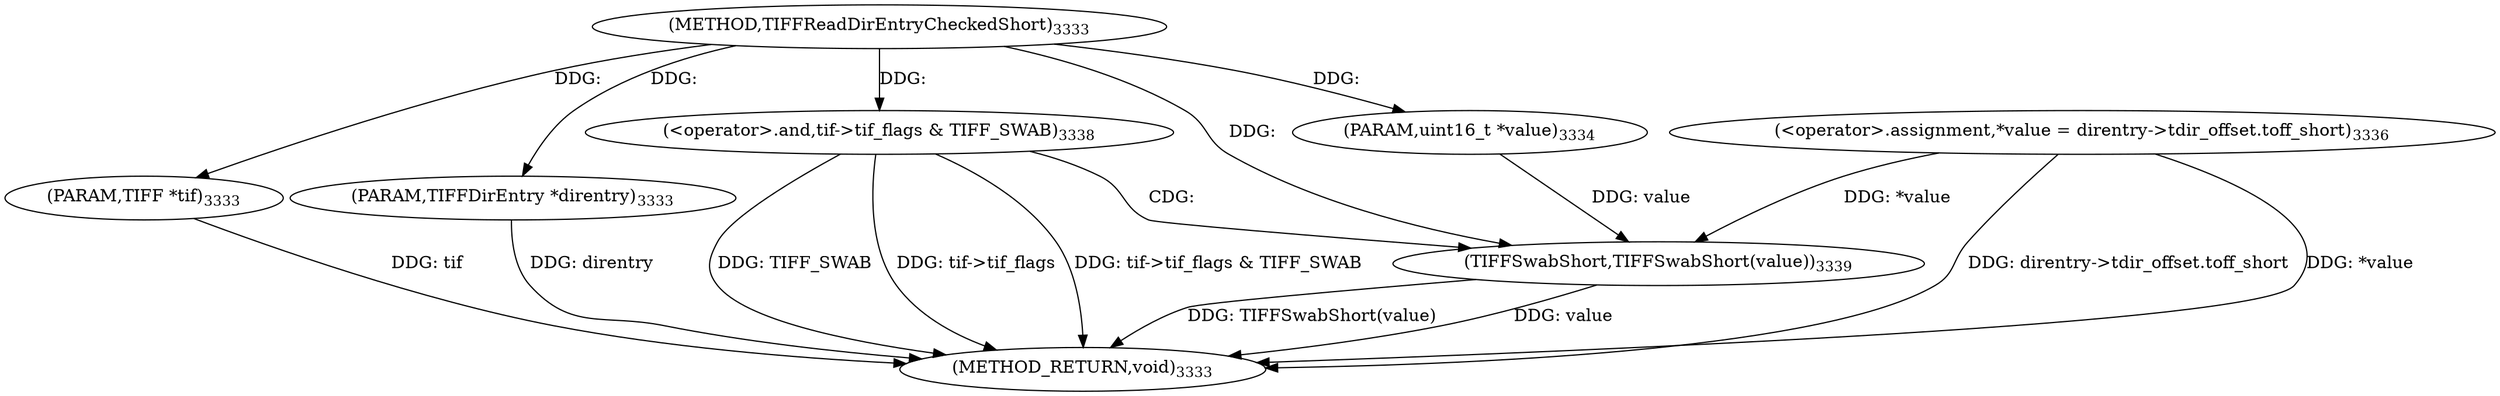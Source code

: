digraph "TIFFReadDirEntryCheckedShort" {  
"86656" [label = <(METHOD,TIFFReadDirEntryCheckedShort)<SUB>3333</SUB>> ]
"86678" [label = <(METHOD_RETURN,void)<SUB>3333</SUB>> ]
"86657" [label = <(PARAM,TIFF *tif)<SUB>3333</SUB>> ]
"86658" [label = <(PARAM,TIFFDirEntry *direntry)<SUB>3333</SUB>> ]
"86659" [label = <(PARAM,uint16_t *value)<SUB>3334</SUB>> ]
"86661" [label = <(&lt;operator&gt;.assignment,*value = direntry-&gt;tdir_offset.toff_short)<SUB>3336</SUB>> ]
"86670" [label = <(&lt;operator&gt;.and,tif-&gt;tif_flags &amp; TIFF_SWAB)<SUB>3338</SUB>> ]
"86676" [label = <(TIFFSwabShort,TIFFSwabShort(value))<SUB>3339</SUB>> ]
  "86657" -> "86678"  [ label = "DDG: tif"] 
  "86658" -> "86678"  [ label = "DDG: direntry"] 
  "86661" -> "86678"  [ label = "DDG: *value"] 
  "86661" -> "86678"  [ label = "DDG: direntry-&gt;tdir_offset.toff_short"] 
  "86670" -> "86678"  [ label = "DDG: tif-&gt;tif_flags"] 
  "86670" -> "86678"  [ label = "DDG: tif-&gt;tif_flags &amp; TIFF_SWAB"] 
  "86676" -> "86678"  [ label = "DDG: value"] 
  "86676" -> "86678"  [ label = "DDG: TIFFSwabShort(value)"] 
  "86670" -> "86678"  [ label = "DDG: TIFF_SWAB"] 
  "86656" -> "86657"  [ label = "DDG: "] 
  "86656" -> "86658"  [ label = "DDG: "] 
  "86656" -> "86659"  [ label = "DDG: "] 
  "86656" -> "86670"  [ label = "DDG: "] 
  "86661" -> "86676"  [ label = "DDG: *value"] 
  "86659" -> "86676"  [ label = "DDG: value"] 
  "86656" -> "86676"  [ label = "DDG: "] 
  "86670" -> "86676"  [ label = "CDG: "] 
}
